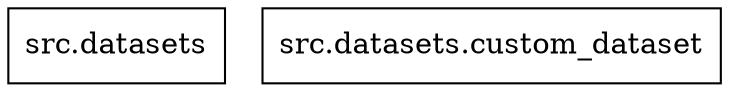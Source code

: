 digraph "packages_datasets" {
rankdir=BT
charset="utf-8"
"src.datasets" [color="black", label=<src.datasets>, shape="box", style="solid"];
"src.datasets.custom_dataset" [color="black", label=<src.datasets.custom_dataset>, shape="box", style="solid"];
}
